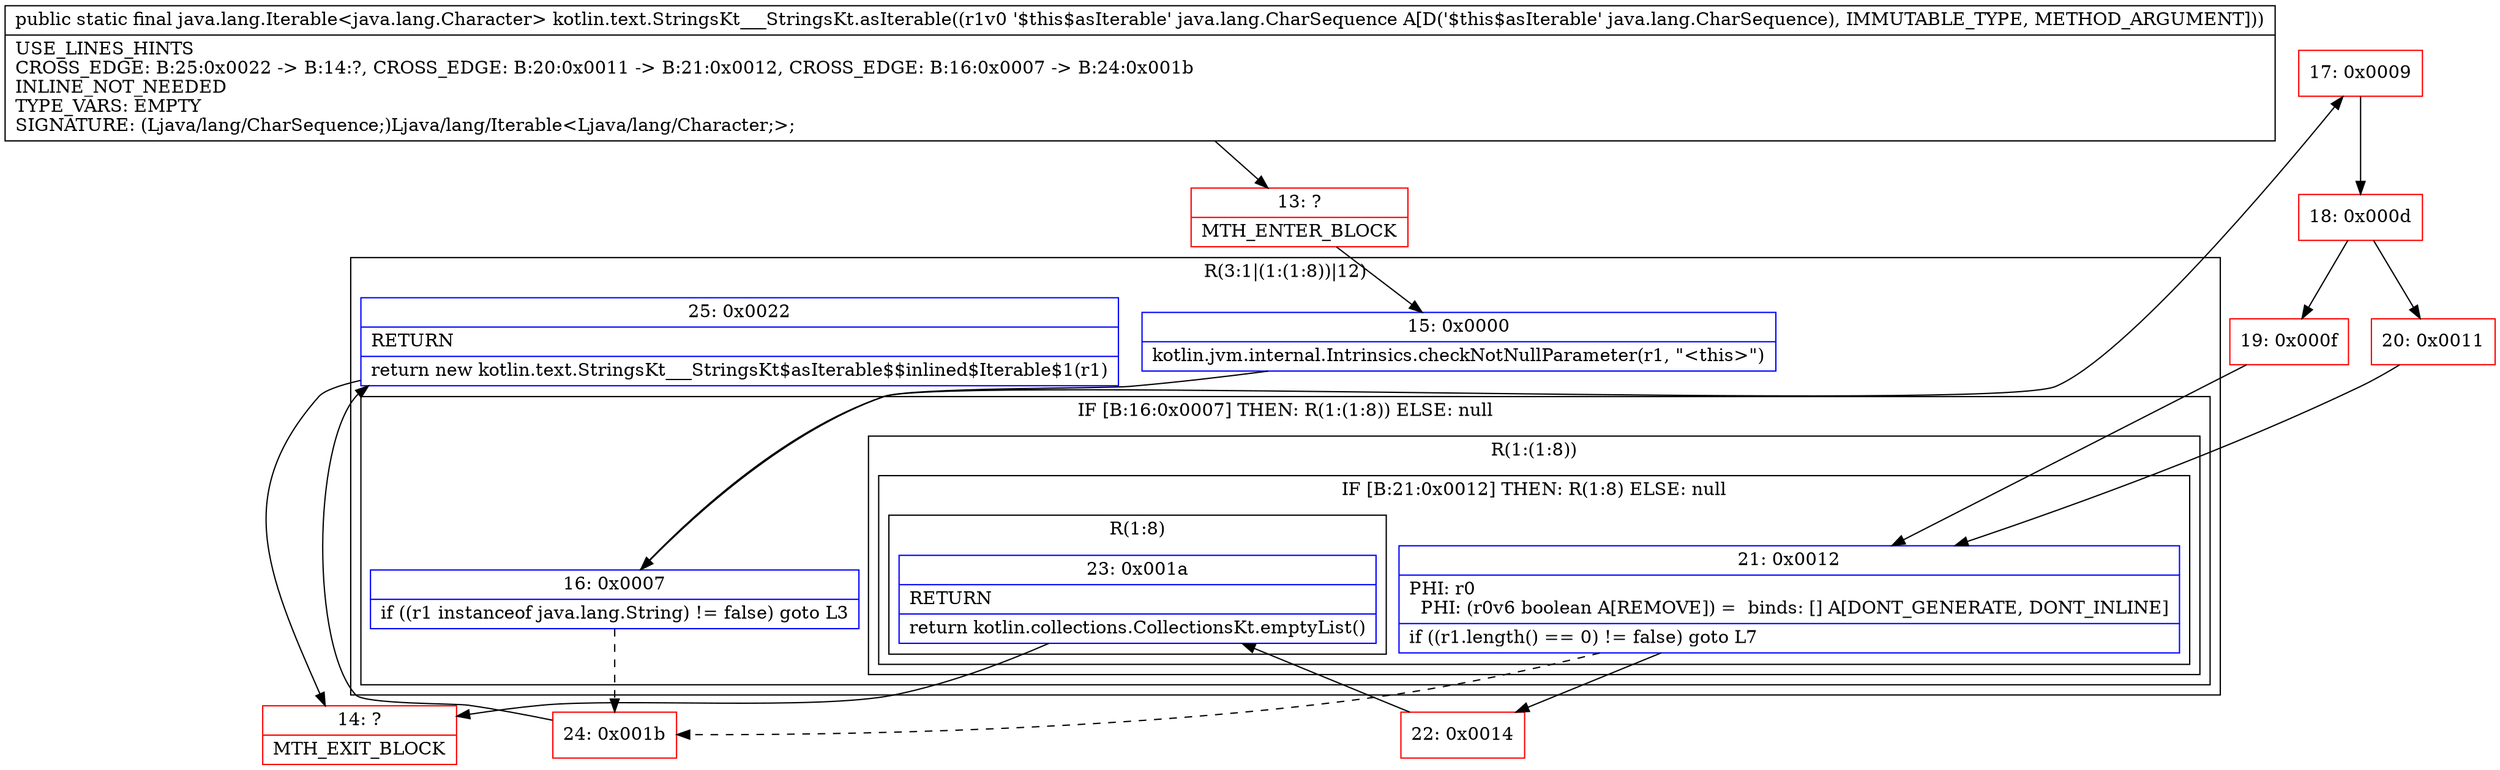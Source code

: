 digraph "CFG forkotlin.text.StringsKt___StringsKt.asIterable(Ljava\/lang\/CharSequence;)Ljava\/lang\/Iterable;" {
subgraph cluster_Region_1358823864 {
label = "R(3:1|(1:(1:8))|12)";
node [shape=record,color=blue];
Node_15 [shape=record,label="{15\:\ 0x0000|kotlin.jvm.internal.Intrinsics.checkNotNullParameter(r1, \"\<this\>\")\l}"];
subgraph cluster_IfRegion_1774350788 {
label = "IF [B:16:0x0007] THEN: R(1:(1:8)) ELSE: null";
node [shape=record,color=blue];
Node_16 [shape=record,label="{16\:\ 0x0007|if ((r1 instanceof java.lang.String) != false) goto L3\l}"];
subgraph cluster_Region_1882519822 {
label = "R(1:(1:8))";
node [shape=record,color=blue];
subgraph cluster_IfRegion_116533023 {
label = "IF [B:21:0x0012] THEN: R(1:8) ELSE: null";
node [shape=record,color=blue];
Node_21 [shape=record,label="{21\:\ 0x0012|PHI: r0 \l  PHI: (r0v6 boolean A[REMOVE]) =  binds: [] A[DONT_GENERATE, DONT_INLINE]\l|if ((r1.length() == 0) != false) goto L7\l}"];
subgraph cluster_Region_648086968 {
label = "R(1:8)";
node [shape=record,color=blue];
Node_23 [shape=record,label="{23\:\ 0x001a|RETURN\l|return kotlin.collections.CollectionsKt.emptyList()\l}"];
}
}
}
}
Node_25 [shape=record,label="{25\:\ 0x0022|RETURN\l|return new kotlin.text.StringsKt___StringsKt$asIterable$$inlined$Iterable$1(r1)\l}"];
}
Node_13 [shape=record,color=red,label="{13\:\ ?|MTH_ENTER_BLOCK\l}"];
Node_17 [shape=record,color=red,label="{17\:\ 0x0009}"];
Node_18 [shape=record,color=red,label="{18\:\ 0x000d}"];
Node_19 [shape=record,color=red,label="{19\:\ 0x000f}"];
Node_22 [shape=record,color=red,label="{22\:\ 0x0014}"];
Node_14 [shape=record,color=red,label="{14\:\ ?|MTH_EXIT_BLOCK\l}"];
Node_20 [shape=record,color=red,label="{20\:\ 0x0011}"];
Node_24 [shape=record,color=red,label="{24\:\ 0x001b}"];
MethodNode[shape=record,label="{public static final java.lang.Iterable\<java.lang.Character\> kotlin.text.StringsKt___StringsKt.asIterable((r1v0 '$this$asIterable' java.lang.CharSequence A[D('$this$asIterable' java.lang.CharSequence), IMMUTABLE_TYPE, METHOD_ARGUMENT]))  | USE_LINES_HINTS\lCROSS_EDGE: B:25:0x0022 \-\> B:14:?, CROSS_EDGE: B:20:0x0011 \-\> B:21:0x0012, CROSS_EDGE: B:16:0x0007 \-\> B:24:0x001b\lINLINE_NOT_NEEDED\lTYPE_VARS: EMPTY\lSIGNATURE: (Ljava\/lang\/CharSequence;)Ljava\/lang\/Iterable\<Ljava\/lang\/Character;\>;\l}"];
MethodNode -> Node_13;Node_15 -> Node_16;
Node_16 -> Node_17;
Node_16 -> Node_24[style=dashed];
Node_21 -> Node_22;
Node_21 -> Node_24[style=dashed];
Node_23 -> Node_14;
Node_25 -> Node_14;
Node_13 -> Node_15;
Node_17 -> Node_18;
Node_18 -> Node_19;
Node_18 -> Node_20;
Node_19 -> Node_21;
Node_22 -> Node_23;
Node_20 -> Node_21;
Node_24 -> Node_25;
}

